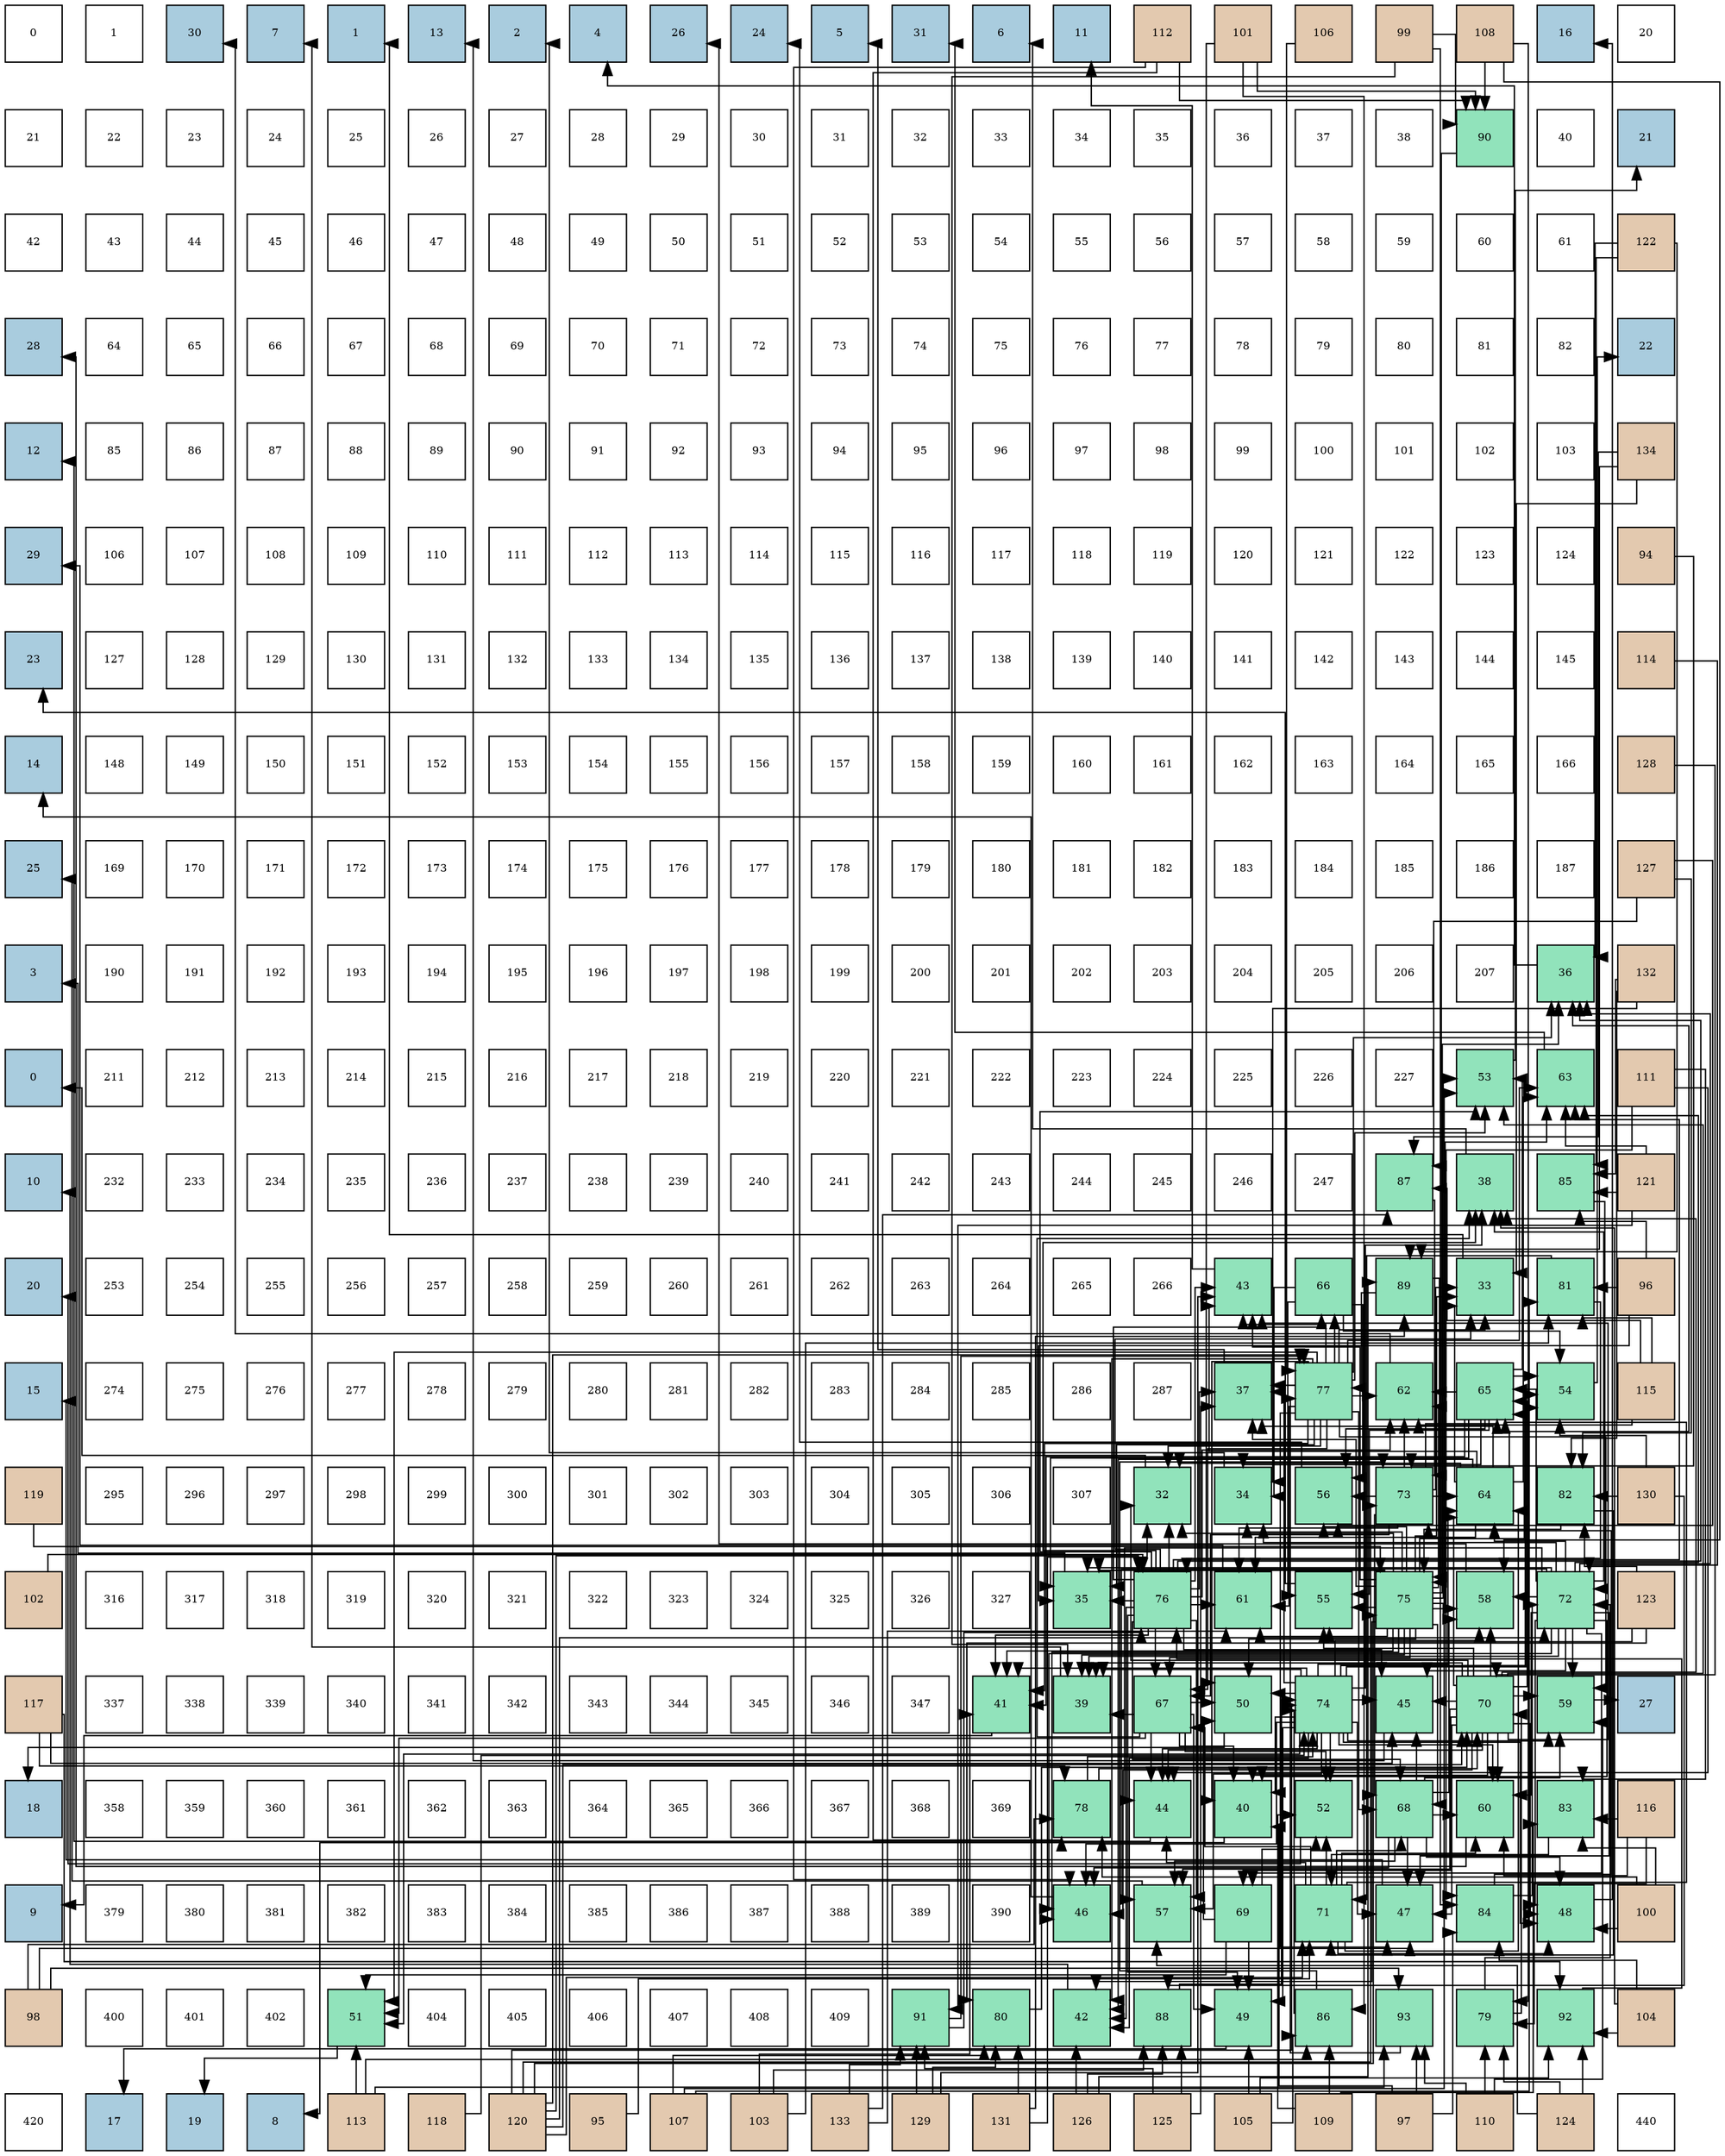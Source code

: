 digraph layout{
 rankdir=TB;
 splines=ortho;
 node [style=filled shape=square fixedsize=true width=0.6];
0[label="0", fontsize=8, fillcolor="#ffffff"];
1[label="1", fontsize=8, fillcolor="#ffffff"];
2[label="30", fontsize=8, fillcolor="#a9ccde"];
3[label="7", fontsize=8, fillcolor="#a9ccde"];
4[label="1", fontsize=8, fillcolor="#a9ccde"];
5[label="13", fontsize=8, fillcolor="#a9ccde"];
6[label="2", fontsize=8, fillcolor="#a9ccde"];
7[label="4", fontsize=8, fillcolor="#a9ccde"];
8[label="26", fontsize=8, fillcolor="#a9ccde"];
9[label="24", fontsize=8, fillcolor="#a9ccde"];
10[label="5", fontsize=8, fillcolor="#a9ccde"];
11[label="31", fontsize=8, fillcolor="#a9ccde"];
12[label="6", fontsize=8, fillcolor="#a9ccde"];
13[label="11", fontsize=8, fillcolor="#a9ccde"];
14[label="112", fontsize=8, fillcolor="#e3c9af"];
15[label="101", fontsize=8, fillcolor="#e3c9af"];
16[label="106", fontsize=8, fillcolor="#e3c9af"];
17[label="99", fontsize=8, fillcolor="#e3c9af"];
18[label="108", fontsize=8, fillcolor="#e3c9af"];
19[label="16", fontsize=8, fillcolor="#a9ccde"];
20[label="20", fontsize=8, fillcolor="#ffffff"];
21[label="21", fontsize=8, fillcolor="#ffffff"];
22[label="22", fontsize=8, fillcolor="#ffffff"];
23[label="23", fontsize=8, fillcolor="#ffffff"];
24[label="24", fontsize=8, fillcolor="#ffffff"];
25[label="25", fontsize=8, fillcolor="#ffffff"];
26[label="26", fontsize=8, fillcolor="#ffffff"];
27[label="27", fontsize=8, fillcolor="#ffffff"];
28[label="28", fontsize=8, fillcolor="#ffffff"];
29[label="29", fontsize=8, fillcolor="#ffffff"];
30[label="30", fontsize=8, fillcolor="#ffffff"];
31[label="31", fontsize=8, fillcolor="#ffffff"];
32[label="32", fontsize=8, fillcolor="#ffffff"];
33[label="33", fontsize=8, fillcolor="#ffffff"];
34[label="34", fontsize=8, fillcolor="#ffffff"];
35[label="35", fontsize=8, fillcolor="#ffffff"];
36[label="36", fontsize=8, fillcolor="#ffffff"];
37[label="37", fontsize=8, fillcolor="#ffffff"];
38[label="38", fontsize=8, fillcolor="#ffffff"];
39[label="90", fontsize=8, fillcolor="#91e3bb"];
40[label="40", fontsize=8, fillcolor="#ffffff"];
41[label="21", fontsize=8, fillcolor="#a9ccde"];
42[label="42", fontsize=8, fillcolor="#ffffff"];
43[label="43", fontsize=8, fillcolor="#ffffff"];
44[label="44", fontsize=8, fillcolor="#ffffff"];
45[label="45", fontsize=8, fillcolor="#ffffff"];
46[label="46", fontsize=8, fillcolor="#ffffff"];
47[label="47", fontsize=8, fillcolor="#ffffff"];
48[label="48", fontsize=8, fillcolor="#ffffff"];
49[label="49", fontsize=8, fillcolor="#ffffff"];
50[label="50", fontsize=8, fillcolor="#ffffff"];
51[label="51", fontsize=8, fillcolor="#ffffff"];
52[label="52", fontsize=8, fillcolor="#ffffff"];
53[label="53", fontsize=8, fillcolor="#ffffff"];
54[label="54", fontsize=8, fillcolor="#ffffff"];
55[label="55", fontsize=8, fillcolor="#ffffff"];
56[label="56", fontsize=8, fillcolor="#ffffff"];
57[label="57", fontsize=8, fillcolor="#ffffff"];
58[label="58", fontsize=8, fillcolor="#ffffff"];
59[label="59", fontsize=8, fillcolor="#ffffff"];
60[label="60", fontsize=8, fillcolor="#ffffff"];
61[label="61", fontsize=8, fillcolor="#ffffff"];
62[label="122", fontsize=8, fillcolor="#e3c9af"];
63[label="28", fontsize=8, fillcolor="#a9ccde"];
64[label="64", fontsize=8, fillcolor="#ffffff"];
65[label="65", fontsize=8, fillcolor="#ffffff"];
66[label="66", fontsize=8, fillcolor="#ffffff"];
67[label="67", fontsize=8, fillcolor="#ffffff"];
68[label="68", fontsize=8, fillcolor="#ffffff"];
69[label="69", fontsize=8, fillcolor="#ffffff"];
70[label="70", fontsize=8, fillcolor="#ffffff"];
71[label="71", fontsize=8, fillcolor="#ffffff"];
72[label="72", fontsize=8, fillcolor="#ffffff"];
73[label="73", fontsize=8, fillcolor="#ffffff"];
74[label="74", fontsize=8, fillcolor="#ffffff"];
75[label="75", fontsize=8, fillcolor="#ffffff"];
76[label="76", fontsize=8, fillcolor="#ffffff"];
77[label="77", fontsize=8, fillcolor="#ffffff"];
78[label="78", fontsize=8, fillcolor="#ffffff"];
79[label="79", fontsize=8, fillcolor="#ffffff"];
80[label="80", fontsize=8, fillcolor="#ffffff"];
81[label="81", fontsize=8, fillcolor="#ffffff"];
82[label="82", fontsize=8, fillcolor="#ffffff"];
83[label="22", fontsize=8, fillcolor="#a9ccde"];
84[label="12", fontsize=8, fillcolor="#a9ccde"];
85[label="85", fontsize=8, fillcolor="#ffffff"];
86[label="86", fontsize=8, fillcolor="#ffffff"];
87[label="87", fontsize=8, fillcolor="#ffffff"];
88[label="88", fontsize=8, fillcolor="#ffffff"];
89[label="89", fontsize=8, fillcolor="#ffffff"];
90[label="90", fontsize=8, fillcolor="#ffffff"];
91[label="91", fontsize=8, fillcolor="#ffffff"];
92[label="92", fontsize=8, fillcolor="#ffffff"];
93[label="93", fontsize=8, fillcolor="#ffffff"];
94[label="94", fontsize=8, fillcolor="#ffffff"];
95[label="95", fontsize=8, fillcolor="#ffffff"];
96[label="96", fontsize=8, fillcolor="#ffffff"];
97[label="97", fontsize=8, fillcolor="#ffffff"];
98[label="98", fontsize=8, fillcolor="#ffffff"];
99[label="99", fontsize=8, fillcolor="#ffffff"];
100[label="100", fontsize=8, fillcolor="#ffffff"];
101[label="101", fontsize=8, fillcolor="#ffffff"];
102[label="102", fontsize=8, fillcolor="#ffffff"];
103[label="103", fontsize=8, fillcolor="#ffffff"];
104[label="134", fontsize=8, fillcolor="#e3c9af"];
105[label="29", fontsize=8, fillcolor="#a9ccde"];
106[label="106", fontsize=8, fillcolor="#ffffff"];
107[label="107", fontsize=8, fillcolor="#ffffff"];
108[label="108", fontsize=8, fillcolor="#ffffff"];
109[label="109", fontsize=8, fillcolor="#ffffff"];
110[label="110", fontsize=8, fillcolor="#ffffff"];
111[label="111", fontsize=8, fillcolor="#ffffff"];
112[label="112", fontsize=8, fillcolor="#ffffff"];
113[label="113", fontsize=8, fillcolor="#ffffff"];
114[label="114", fontsize=8, fillcolor="#ffffff"];
115[label="115", fontsize=8, fillcolor="#ffffff"];
116[label="116", fontsize=8, fillcolor="#ffffff"];
117[label="117", fontsize=8, fillcolor="#ffffff"];
118[label="118", fontsize=8, fillcolor="#ffffff"];
119[label="119", fontsize=8, fillcolor="#ffffff"];
120[label="120", fontsize=8, fillcolor="#ffffff"];
121[label="121", fontsize=8, fillcolor="#ffffff"];
122[label="122", fontsize=8, fillcolor="#ffffff"];
123[label="123", fontsize=8, fillcolor="#ffffff"];
124[label="124", fontsize=8, fillcolor="#ffffff"];
125[label="94", fontsize=8, fillcolor="#e3c9af"];
126[label="23", fontsize=8, fillcolor="#a9ccde"];
127[label="127", fontsize=8, fillcolor="#ffffff"];
128[label="128", fontsize=8, fillcolor="#ffffff"];
129[label="129", fontsize=8, fillcolor="#ffffff"];
130[label="130", fontsize=8, fillcolor="#ffffff"];
131[label="131", fontsize=8, fillcolor="#ffffff"];
132[label="132", fontsize=8, fillcolor="#ffffff"];
133[label="133", fontsize=8, fillcolor="#ffffff"];
134[label="134", fontsize=8, fillcolor="#ffffff"];
135[label="135", fontsize=8, fillcolor="#ffffff"];
136[label="136", fontsize=8, fillcolor="#ffffff"];
137[label="137", fontsize=8, fillcolor="#ffffff"];
138[label="138", fontsize=8, fillcolor="#ffffff"];
139[label="139", fontsize=8, fillcolor="#ffffff"];
140[label="140", fontsize=8, fillcolor="#ffffff"];
141[label="141", fontsize=8, fillcolor="#ffffff"];
142[label="142", fontsize=8, fillcolor="#ffffff"];
143[label="143", fontsize=8, fillcolor="#ffffff"];
144[label="144", fontsize=8, fillcolor="#ffffff"];
145[label="145", fontsize=8, fillcolor="#ffffff"];
146[label="114", fontsize=8, fillcolor="#e3c9af"];
147[label="14", fontsize=8, fillcolor="#a9ccde"];
148[label="148", fontsize=8, fillcolor="#ffffff"];
149[label="149", fontsize=8, fillcolor="#ffffff"];
150[label="150", fontsize=8, fillcolor="#ffffff"];
151[label="151", fontsize=8, fillcolor="#ffffff"];
152[label="152", fontsize=8, fillcolor="#ffffff"];
153[label="153", fontsize=8, fillcolor="#ffffff"];
154[label="154", fontsize=8, fillcolor="#ffffff"];
155[label="155", fontsize=8, fillcolor="#ffffff"];
156[label="156", fontsize=8, fillcolor="#ffffff"];
157[label="157", fontsize=8, fillcolor="#ffffff"];
158[label="158", fontsize=8, fillcolor="#ffffff"];
159[label="159", fontsize=8, fillcolor="#ffffff"];
160[label="160", fontsize=8, fillcolor="#ffffff"];
161[label="161", fontsize=8, fillcolor="#ffffff"];
162[label="162", fontsize=8, fillcolor="#ffffff"];
163[label="163", fontsize=8, fillcolor="#ffffff"];
164[label="164", fontsize=8, fillcolor="#ffffff"];
165[label="165", fontsize=8, fillcolor="#ffffff"];
166[label="166", fontsize=8, fillcolor="#ffffff"];
167[label="128", fontsize=8, fillcolor="#e3c9af"];
168[label="25", fontsize=8, fillcolor="#a9ccde"];
169[label="169", fontsize=8, fillcolor="#ffffff"];
170[label="170", fontsize=8, fillcolor="#ffffff"];
171[label="171", fontsize=8, fillcolor="#ffffff"];
172[label="172", fontsize=8, fillcolor="#ffffff"];
173[label="173", fontsize=8, fillcolor="#ffffff"];
174[label="174", fontsize=8, fillcolor="#ffffff"];
175[label="175", fontsize=8, fillcolor="#ffffff"];
176[label="176", fontsize=8, fillcolor="#ffffff"];
177[label="177", fontsize=8, fillcolor="#ffffff"];
178[label="178", fontsize=8, fillcolor="#ffffff"];
179[label="179", fontsize=8, fillcolor="#ffffff"];
180[label="180", fontsize=8, fillcolor="#ffffff"];
181[label="181", fontsize=8, fillcolor="#ffffff"];
182[label="182", fontsize=8, fillcolor="#ffffff"];
183[label="183", fontsize=8, fillcolor="#ffffff"];
184[label="184", fontsize=8, fillcolor="#ffffff"];
185[label="185", fontsize=8, fillcolor="#ffffff"];
186[label="186", fontsize=8, fillcolor="#ffffff"];
187[label="187", fontsize=8, fillcolor="#ffffff"];
188[label="127", fontsize=8, fillcolor="#e3c9af"];
189[label="3", fontsize=8, fillcolor="#a9ccde"];
190[label="190", fontsize=8, fillcolor="#ffffff"];
191[label="191", fontsize=8, fillcolor="#ffffff"];
192[label="192", fontsize=8, fillcolor="#ffffff"];
193[label="193", fontsize=8, fillcolor="#ffffff"];
194[label="194", fontsize=8, fillcolor="#ffffff"];
195[label="195", fontsize=8, fillcolor="#ffffff"];
196[label="196", fontsize=8, fillcolor="#ffffff"];
197[label="197", fontsize=8, fillcolor="#ffffff"];
198[label="198", fontsize=8, fillcolor="#ffffff"];
199[label="199", fontsize=8, fillcolor="#ffffff"];
200[label="200", fontsize=8, fillcolor="#ffffff"];
201[label="201", fontsize=8, fillcolor="#ffffff"];
202[label="202", fontsize=8, fillcolor="#ffffff"];
203[label="203", fontsize=8, fillcolor="#ffffff"];
204[label="204", fontsize=8, fillcolor="#ffffff"];
205[label="205", fontsize=8, fillcolor="#ffffff"];
206[label="206", fontsize=8, fillcolor="#ffffff"];
207[label="207", fontsize=8, fillcolor="#ffffff"];
208[label="36", fontsize=8, fillcolor="#91e3bb"];
209[label="132", fontsize=8, fillcolor="#e3c9af"];
210[label="0", fontsize=8, fillcolor="#a9ccde"];
211[label="211", fontsize=8, fillcolor="#ffffff"];
212[label="212", fontsize=8, fillcolor="#ffffff"];
213[label="213", fontsize=8, fillcolor="#ffffff"];
214[label="214", fontsize=8, fillcolor="#ffffff"];
215[label="215", fontsize=8, fillcolor="#ffffff"];
216[label="216", fontsize=8, fillcolor="#ffffff"];
217[label="217", fontsize=8, fillcolor="#ffffff"];
218[label="218", fontsize=8, fillcolor="#ffffff"];
219[label="219", fontsize=8, fillcolor="#ffffff"];
220[label="220", fontsize=8, fillcolor="#ffffff"];
221[label="221", fontsize=8, fillcolor="#ffffff"];
222[label="222", fontsize=8, fillcolor="#ffffff"];
223[label="223", fontsize=8, fillcolor="#ffffff"];
224[label="224", fontsize=8, fillcolor="#ffffff"];
225[label="225", fontsize=8, fillcolor="#ffffff"];
226[label="226", fontsize=8, fillcolor="#ffffff"];
227[label="227", fontsize=8, fillcolor="#ffffff"];
228[label="53", fontsize=8, fillcolor="#91e3bb"];
229[label="63", fontsize=8, fillcolor="#91e3bb"];
230[label="111", fontsize=8, fillcolor="#e3c9af"];
231[label="10", fontsize=8, fillcolor="#a9ccde"];
232[label="232", fontsize=8, fillcolor="#ffffff"];
233[label="233", fontsize=8, fillcolor="#ffffff"];
234[label="234", fontsize=8, fillcolor="#ffffff"];
235[label="235", fontsize=8, fillcolor="#ffffff"];
236[label="236", fontsize=8, fillcolor="#ffffff"];
237[label="237", fontsize=8, fillcolor="#ffffff"];
238[label="238", fontsize=8, fillcolor="#ffffff"];
239[label="239", fontsize=8, fillcolor="#ffffff"];
240[label="240", fontsize=8, fillcolor="#ffffff"];
241[label="241", fontsize=8, fillcolor="#ffffff"];
242[label="242", fontsize=8, fillcolor="#ffffff"];
243[label="243", fontsize=8, fillcolor="#ffffff"];
244[label="244", fontsize=8, fillcolor="#ffffff"];
245[label="245", fontsize=8, fillcolor="#ffffff"];
246[label="246", fontsize=8, fillcolor="#ffffff"];
247[label="247", fontsize=8, fillcolor="#ffffff"];
248[label="87", fontsize=8, fillcolor="#91e3bb"];
249[label="38", fontsize=8, fillcolor="#91e3bb"];
250[label="85", fontsize=8, fillcolor="#91e3bb"];
251[label="121", fontsize=8, fillcolor="#e3c9af"];
252[label="20", fontsize=8, fillcolor="#a9ccde"];
253[label="253", fontsize=8, fillcolor="#ffffff"];
254[label="254", fontsize=8, fillcolor="#ffffff"];
255[label="255", fontsize=8, fillcolor="#ffffff"];
256[label="256", fontsize=8, fillcolor="#ffffff"];
257[label="257", fontsize=8, fillcolor="#ffffff"];
258[label="258", fontsize=8, fillcolor="#ffffff"];
259[label="259", fontsize=8, fillcolor="#ffffff"];
260[label="260", fontsize=8, fillcolor="#ffffff"];
261[label="261", fontsize=8, fillcolor="#ffffff"];
262[label="262", fontsize=8, fillcolor="#ffffff"];
263[label="263", fontsize=8, fillcolor="#ffffff"];
264[label="264", fontsize=8, fillcolor="#ffffff"];
265[label="265", fontsize=8, fillcolor="#ffffff"];
266[label="266", fontsize=8, fillcolor="#ffffff"];
267[label="43", fontsize=8, fillcolor="#91e3bb"];
268[label="66", fontsize=8, fillcolor="#91e3bb"];
269[label="89", fontsize=8, fillcolor="#91e3bb"];
270[label="33", fontsize=8, fillcolor="#91e3bb"];
271[label="81", fontsize=8, fillcolor="#91e3bb"];
272[label="96", fontsize=8, fillcolor="#e3c9af"];
273[label="15", fontsize=8, fillcolor="#a9ccde"];
274[label="274", fontsize=8, fillcolor="#ffffff"];
275[label="275", fontsize=8, fillcolor="#ffffff"];
276[label="276", fontsize=8, fillcolor="#ffffff"];
277[label="277", fontsize=8, fillcolor="#ffffff"];
278[label="278", fontsize=8, fillcolor="#ffffff"];
279[label="279", fontsize=8, fillcolor="#ffffff"];
280[label="280", fontsize=8, fillcolor="#ffffff"];
281[label="281", fontsize=8, fillcolor="#ffffff"];
282[label="282", fontsize=8, fillcolor="#ffffff"];
283[label="283", fontsize=8, fillcolor="#ffffff"];
284[label="284", fontsize=8, fillcolor="#ffffff"];
285[label="285", fontsize=8, fillcolor="#ffffff"];
286[label="286", fontsize=8, fillcolor="#ffffff"];
287[label="287", fontsize=8, fillcolor="#ffffff"];
288[label="37", fontsize=8, fillcolor="#91e3bb"];
289[label="77", fontsize=8, fillcolor="#91e3bb"];
290[label="62", fontsize=8, fillcolor="#91e3bb"];
291[label="65", fontsize=8, fillcolor="#91e3bb"];
292[label="54", fontsize=8, fillcolor="#91e3bb"];
293[label="115", fontsize=8, fillcolor="#e3c9af"];
294[label="119", fontsize=8, fillcolor="#e3c9af"];
295[label="295", fontsize=8, fillcolor="#ffffff"];
296[label="296", fontsize=8, fillcolor="#ffffff"];
297[label="297", fontsize=8, fillcolor="#ffffff"];
298[label="298", fontsize=8, fillcolor="#ffffff"];
299[label="299", fontsize=8, fillcolor="#ffffff"];
300[label="300", fontsize=8, fillcolor="#ffffff"];
301[label="301", fontsize=8, fillcolor="#ffffff"];
302[label="302", fontsize=8, fillcolor="#ffffff"];
303[label="303", fontsize=8, fillcolor="#ffffff"];
304[label="304", fontsize=8, fillcolor="#ffffff"];
305[label="305", fontsize=8, fillcolor="#ffffff"];
306[label="306", fontsize=8, fillcolor="#ffffff"];
307[label="307", fontsize=8, fillcolor="#ffffff"];
308[label="32", fontsize=8, fillcolor="#91e3bb"];
309[label="34", fontsize=8, fillcolor="#91e3bb"];
310[label="56", fontsize=8, fillcolor="#91e3bb"];
311[label="73", fontsize=8, fillcolor="#91e3bb"];
312[label="64", fontsize=8, fillcolor="#91e3bb"];
313[label="82", fontsize=8, fillcolor="#91e3bb"];
314[label="130", fontsize=8, fillcolor="#e3c9af"];
315[label="102", fontsize=8, fillcolor="#e3c9af"];
316[label="316", fontsize=8, fillcolor="#ffffff"];
317[label="317", fontsize=8, fillcolor="#ffffff"];
318[label="318", fontsize=8, fillcolor="#ffffff"];
319[label="319", fontsize=8, fillcolor="#ffffff"];
320[label="320", fontsize=8, fillcolor="#ffffff"];
321[label="321", fontsize=8, fillcolor="#ffffff"];
322[label="322", fontsize=8, fillcolor="#ffffff"];
323[label="323", fontsize=8, fillcolor="#ffffff"];
324[label="324", fontsize=8, fillcolor="#ffffff"];
325[label="325", fontsize=8, fillcolor="#ffffff"];
326[label="326", fontsize=8, fillcolor="#ffffff"];
327[label="327", fontsize=8, fillcolor="#ffffff"];
328[label="35", fontsize=8, fillcolor="#91e3bb"];
329[label="76", fontsize=8, fillcolor="#91e3bb"];
330[label="61", fontsize=8, fillcolor="#91e3bb"];
331[label="55", fontsize=8, fillcolor="#91e3bb"];
332[label="75", fontsize=8, fillcolor="#91e3bb"];
333[label="58", fontsize=8, fillcolor="#91e3bb"];
334[label="72", fontsize=8, fillcolor="#91e3bb"];
335[label="123", fontsize=8, fillcolor="#e3c9af"];
336[label="117", fontsize=8, fillcolor="#e3c9af"];
337[label="337", fontsize=8, fillcolor="#ffffff"];
338[label="338", fontsize=8, fillcolor="#ffffff"];
339[label="339", fontsize=8, fillcolor="#ffffff"];
340[label="340", fontsize=8, fillcolor="#ffffff"];
341[label="341", fontsize=8, fillcolor="#ffffff"];
342[label="342", fontsize=8, fillcolor="#ffffff"];
343[label="343", fontsize=8, fillcolor="#ffffff"];
344[label="344", fontsize=8, fillcolor="#ffffff"];
345[label="345", fontsize=8, fillcolor="#ffffff"];
346[label="346", fontsize=8, fillcolor="#ffffff"];
347[label="347", fontsize=8, fillcolor="#ffffff"];
348[label="41", fontsize=8, fillcolor="#91e3bb"];
349[label="39", fontsize=8, fillcolor="#91e3bb"];
350[label="67", fontsize=8, fillcolor="#91e3bb"];
351[label="50", fontsize=8, fillcolor="#91e3bb"];
352[label="74", fontsize=8, fillcolor="#91e3bb"];
353[label="45", fontsize=8, fillcolor="#91e3bb"];
354[label="70", fontsize=8, fillcolor="#91e3bb"];
355[label="59", fontsize=8, fillcolor="#91e3bb"];
356[label="27", fontsize=8, fillcolor="#a9ccde"];
357[label="18", fontsize=8, fillcolor="#a9ccde"];
358[label="358", fontsize=8, fillcolor="#ffffff"];
359[label="359", fontsize=8, fillcolor="#ffffff"];
360[label="360", fontsize=8, fillcolor="#ffffff"];
361[label="361", fontsize=8, fillcolor="#ffffff"];
362[label="362", fontsize=8, fillcolor="#ffffff"];
363[label="363", fontsize=8, fillcolor="#ffffff"];
364[label="364", fontsize=8, fillcolor="#ffffff"];
365[label="365", fontsize=8, fillcolor="#ffffff"];
366[label="366", fontsize=8, fillcolor="#ffffff"];
367[label="367", fontsize=8, fillcolor="#ffffff"];
368[label="368", fontsize=8, fillcolor="#ffffff"];
369[label="369", fontsize=8, fillcolor="#ffffff"];
370[label="78", fontsize=8, fillcolor="#91e3bb"];
371[label="44", fontsize=8, fillcolor="#91e3bb"];
372[label="40", fontsize=8, fillcolor="#91e3bb"];
373[label="52", fontsize=8, fillcolor="#91e3bb"];
374[label="68", fontsize=8, fillcolor="#91e3bb"];
375[label="60", fontsize=8, fillcolor="#91e3bb"];
376[label="83", fontsize=8, fillcolor="#91e3bb"];
377[label="116", fontsize=8, fillcolor="#e3c9af"];
378[label="9", fontsize=8, fillcolor="#a9ccde"];
379[label="379", fontsize=8, fillcolor="#ffffff"];
380[label="380", fontsize=8, fillcolor="#ffffff"];
381[label="381", fontsize=8, fillcolor="#ffffff"];
382[label="382", fontsize=8, fillcolor="#ffffff"];
383[label="383", fontsize=8, fillcolor="#ffffff"];
384[label="384", fontsize=8, fillcolor="#ffffff"];
385[label="385", fontsize=8, fillcolor="#ffffff"];
386[label="386", fontsize=8, fillcolor="#ffffff"];
387[label="387", fontsize=8, fillcolor="#ffffff"];
388[label="388", fontsize=8, fillcolor="#ffffff"];
389[label="389", fontsize=8, fillcolor="#ffffff"];
390[label="390", fontsize=8, fillcolor="#ffffff"];
391[label="46", fontsize=8, fillcolor="#91e3bb"];
392[label="57", fontsize=8, fillcolor="#91e3bb"];
393[label="69", fontsize=8, fillcolor="#91e3bb"];
394[label="71", fontsize=8, fillcolor="#91e3bb"];
395[label="47", fontsize=8, fillcolor="#91e3bb"];
396[label="84", fontsize=8, fillcolor="#91e3bb"];
397[label="48", fontsize=8, fillcolor="#91e3bb"];
398[label="100", fontsize=8, fillcolor="#e3c9af"];
399[label="98", fontsize=8, fillcolor="#e3c9af"];
400[label="400", fontsize=8, fillcolor="#ffffff"];
401[label="401", fontsize=8, fillcolor="#ffffff"];
402[label="402", fontsize=8, fillcolor="#ffffff"];
403[label="51", fontsize=8, fillcolor="#91e3bb"];
404[label="404", fontsize=8, fillcolor="#ffffff"];
405[label="405", fontsize=8, fillcolor="#ffffff"];
406[label="406", fontsize=8, fillcolor="#ffffff"];
407[label="407", fontsize=8, fillcolor="#ffffff"];
408[label="408", fontsize=8, fillcolor="#ffffff"];
409[label="409", fontsize=8, fillcolor="#ffffff"];
410[label="91", fontsize=8, fillcolor="#91e3bb"];
411[label="80", fontsize=8, fillcolor="#91e3bb"];
412[label="42", fontsize=8, fillcolor="#91e3bb"];
413[label="88", fontsize=8, fillcolor="#91e3bb"];
414[label="49", fontsize=8, fillcolor="#91e3bb"];
415[label="86", fontsize=8, fillcolor="#91e3bb"];
416[label="93", fontsize=8, fillcolor="#91e3bb"];
417[label="79", fontsize=8, fillcolor="#91e3bb"];
418[label="92", fontsize=8, fillcolor="#91e3bb"];
419[label="104", fontsize=8, fillcolor="#e3c9af"];
420[label="420", fontsize=8, fillcolor="#ffffff"];
421[label="17", fontsize=8, fillcolor="#a9ccde"];
422[label="19", fontsize=8, fillcolor="#a9ccde"];
423[label="8", fontsize=8, fillcolor="#a9ccde"];
424[label="113", fontsize=8, fillcolor="#e3c9af"];
425[label="118", fontsize=8, fillcolor="#e3c9af"];
426[label="120", fontsize=8, fillcolor="#e3c9af"];
427[label="95", fontsize=8, fillcolor="#e3c9af"];
428[label="107", fontsize=8, fillcolor="#e3c9af"];
429[label="103", fontsize=8, fillcolor="#e3c9af"];
430[label="133", fontsize=8, fillcolor="#e3c9af"];
431[label="129", fontsize=8, fillcolor="#e3c9af"];
432[label="131", fontsize=8, fillcolor="#e3c9af"];
433[label="126", fontsize=8, fillcolor="#e3c9af"];
434[label="125", fontsize=8, fillcolor="#e3c9af"];
435[label="105", fontsize=8, fillcolor="#e3c9af"];
436[label="109", fontsize=8, fillcolor="#e3c9af"];
437[label="97", fontsize=8, fillcolor="#e3c9af"];
438[label="110", fontsize=8, fillcolor="#e3c9af"];
439[label="124", fontsize=8, fillcolor="#e3c9af"];
440[label="440", fontsize=8, fillcolor="#ffffff"];
edge [constraint=false, style=vis];308 -> 210;
270 -> 4;
309 -> 6;
328 -> 189;
208 -> 7;
288 -> 10;
249 -> 12;
349 -> 3;
372 -> 423;
348 -> 378;
412 -> 231;
267 -> 13;
371 -> 84;
353 -> 5;
391 -> 147;
395 -> 273;
397 -> 19;
414 -> 421;
351 -> 357;
403 -> 422;
373 -> 252;
228 -> 41;
292 -> 83;
331 -> 126;
310 -> 9;
392 -> 168;
333 -> 8;
355 -> 356;
375 -> 63;
330 -> 105;
290 -> 2;
229 -> 11;
312 -> 308;
312 -> 270;
312 -> 208;
312 -> 288;
312 -> 412;
312 -> 267;
312 -> 330;
312 -> 229;
291 -> 309;
291 -> 328;
291 -> 348;
291 -> 228;
291 -> 292;
291 -> 331;
291 -> 310;
291 -> 290;
268 -> 309;
268 -> 292;
268 -> 331;
268 -> 310;
350 -> 249;
350 -> 349;
350 -> 372;
350 -> 371;
350 -> 414;
350 -> 351;
350 -> 403;
350 -> 373;
374 -> 353;
374 -> 391;
374 -> 395;
374 -> 397;
374 -> 392;
374 -> 333;
374 -> 355;
374 -> 375;
393 -> 414;
393 -> 351;
393 -> 403;
393 -> 373;
354 -> 308;
354 -> 249;
354 -> 349;
354 -> 372;
354 -> 267;
354 -> 371;
354 -> 353;
354 -> 391;
354 -> 395;
354 -> 397;
354 -> 228;
354 -> 331;
354 -> 392;
354 -> 333;
354 -> 355;
354 -> 375;
354 -> 312;
354 -> 291;
354 -> 393;
394 -> 371;
394 -> 397;
394 -> 373;
394 -> 375;
394 -> 312;
394 -> 291;
394 -> 350;
394 -> 374;
334 -> 309;
334 -> 328;
334 -> 208;
334 -> 249;
334 -> 349;
334 -> 372;
334 -> 371;
334 -> 353;
334 -> 391;
334 -> 395;
334 -> 397;
334 -> 392;
334 -> 333;
334 -> 355;
334 -> 375;
334 -> 229;
334 -> 312;
334 -> 291;
334 -> 393;
311 -> 270;
311 -> 310;
311 -> 330;
311 -> 290;
311 -> 312;
311 -> 291;
311 -> 350;
311 -> 374;
352 -> 288;
352 -> 249;
352 -> 349;
352 -> 372;
352 -> 348;
352 -> 412;
352 -> 371;
352 -> 353;
352 -> 391;
352 -> 395;
352 -> 397;
352 -> 414;
352 -> 351;
352 -> 403;
352 -> 373;
352 -> 292;
352 -> 392;
352 -> 333;
352 -> 355;
352 -> 375;
352 -> 312;
352 -> 291;
332 -> 308;
332 -> 270;
332 -> 309;
332 -> 328;
332 -> 208;
332 -> 288;
332 -> 349;
332 -> 348;
332 -> 412;
332 -> 267;
332 -> 391;
332 -> 351;
332 -> 228;
332 -> 292;
332 -> 331;
332 -> 310;
332 -> 333;
332 -> 330;
332 -> 290;
332 -> 229;
332 -> 350;
332 -> 374;
329 -> 308;
329 -> 270;
329 -> 328;
329 -> 208;
329 -> 288;
329 -> 249;
329 -> 348;
329 -> 412;
329 -> 267;
329 -> 353;
329 -> 414;
329 -> 228;
329 -> 392;
329 -> 330;
329 -> 290;
329 -> 229;
329 -> 268;
329 -> 350;
329 -> 374;
289 -> 308;
289 -> 270;
289 -> 328;
289 -> 208;
289 -> 288;
289 -> 372;
289 -> 348;
289 -> 412;
289 -> 267;
289 -> 395;
289 -> 403;
289 -> 228;
289 -> 355;
289 -> 330;
289 -> 290;
289 -> 229;
289 -> 268;
289 -> 350;
289 -> 374;
370 -> 354;
370 -> 352;
417 -> 354;
417 -> 334;
411 -> 354;
271 -> 394;
271 -> 329;
313 -> 394;
313 -> 332;
376 -> 394;
396 -> 334;
396 -> 311;
250 -> 334;
415 -> 311;
415 -> 352;
248 -> 311;
413 -> 352;
269 -> 332;
269 -> 289;
39 -> 332;
410 -> 329;
410 -> 289;
418 -> 329;
416 -> 289;
125 -> 311;
427 -> 394;
272 -> 328;
272 -> 271;
272 -> 250;
437 -> 372;
437 -> 396;
437 -> 416;
399 -> 395;
399 -> 370;
399 -> 416;
17 -> 349;
17 -> 396;
17 -> 39;
398 -> 397;
398 -> 370;
398 -> 376;
15 -> 351;
15 -> 415;
15 -> 39;
315 -> 329;
429 -> 348;
429 -> 271;
429 -> 413;
419 -> 249;
419 -> 396;
419 -> 418;
435 -> 414;
435 -> 415;
435 -> 418;
16 -> 289;
428 -> 228;
428 -> 411;
428 -> 271;
18 -> 333;
18 -> 417;
18 -> 39;
436 -> 373;
436 -> 376;
436 -> 415;
438 -> 355;
438 -> 417;
438 -> 416;
230 -> 371;
230 -> 376;
230 -> 396;
14 -> 391;
14 -> 370;
14 -> 39;
424 -> 403;
424 -> 415;
424 -> 416;
146 -> 334;
293 -> 290;
293 -> 271;
293 -> 248;
377 -> 375;
377 -> 417;
377 -> 376;
336 -> 353;
336 -> 370;
336 -> 418;
425 -> 352;
294 -> 332;
426 -> 354;
426 -> 394;
426 -> 334;
426 -> 311;
426 -> 352;
426 -> 332;
426 -> 329;
426 -> 289;
251 -> 229;
251 -> 250;
251 -> 410;
62 -> 208;
62 -> 250;
62 -> 269;
335 -> 331;
335 -> 411;
335 -> 313;
439 -> 392;
439 -> 417;
439 -> 418;
434 -> 288;
434 -> 413;
434 -> 410;
433 -> 412;
433 -> 413;
433 -> 269;
188 -> 310;
188 -> 313;
188 -> 248;
167 -> 354;
431 -> 267;
431 -> 411;
431 -> 410;
314 -> 292;
314 -> 313;
314 -> 413;
432 -> 308;
432 -> 411;
432 -> 269;
209 -> 309;
209 -> 313;
209 -> 250;
430 -> 330;
430 -> 248;
430 -> 410;
104 -> 270;
104 -> 248;
104 -> 269;
edge [constraint=true, style=invis];
0 -> 21 -> 42 -> 63 -> 84 -> 105 -> 126 -> 147 -> 168 -> 189 -> 210 -> 231 -> 252 -> 273 -> 294 -> 315 -> 336 -> 357 -> 378 -> 399 -> 420;
1 -> 22 -> 43 -> 64 -> 85 -> 106 -> 127 -> 148 -> 169 -> 190 -> 211 -> 232 -> 253 -> 274 -> 295 -> 316 -> 337 -> 358 -> 379 -> 400 -> 421;
2 -> 23 -> 44 -> 65 -> 86 -> 107 -> 128 -> 149 -> 170 -> 191 -> 212 -> 233 -> 254 -> 275 -> 296 -> 317 -> 338 -> 359 -> 380 -> 401 -> 422;
3 -> 24 -> 45 -> 66 -> 87 -> 108 -> 129 -> 150 -> 171 -> 192 -> 213 -> 234 -> 255 -> 276 -> 297 -> 318 -> 339 -> 360 -> 381 -> 402 -> 423;
4 -> 25 -> 46 -> 67 -> 88 -> 109 -> 130 -> 151 -> 172 -> 193 -> 214 -> 235 -> 256 -> 277 -> 298 -> 319 -> 340 -> 361 -> 382 -> 403 -> 424;
5 -> 26 -> 47 -> 68 -> 89 -> 110 -> 131 -> 152 -> 173 -> 194 -> 215 -> 236 -> 257 -> 278 -> 299 -> 320 -> 341 -> 362 -> 383 -> 404 -> 425;
6 -> 27 -> 48 -> 69 -> 90 -> 111 -> 132 -> 153 -> 174 -> 195 -> 216 -> 237 -> 258 -> 279 -> 300 -> 321 -> 342 -> 363 -> 384 -> 405 -> 426;
7 -> 28 -> 49 -> 70 -> 91 -> 112 -> 133 -> 154 -> 175 -> 196 -> 217 -> 238 -> 259 -> 280 -> 301 -> 322 -> 343 -> 364 -> 385 -> 406 -> 427;
8 -> 29 -> 50 -> 71 -> 92 -> 113 -> 134 -> 155 -> 176 -> 197 -> 218 -> 239 -> 260 -> 281 -> 302 -> 323 -> 344 -> 365 -> 386 -> 407 -> 428;
9 -> 30 -> 51 -> 72 -> 93 -> 114 -> 135 -> 156 -> 177 -> 198 -> 219 -> 240 -> 261 -> 282 -> 303 -> 324 -> 345 -> 366 -> 387 -> 408 -> 429;
10 -> 31 -> 52 -> 73 -> 94 -> 115 -> 136 -> 157 -> 178 -> 199 -> 220 -> 241 -> 262 -> 283 -> 304 -> 325 -> 346 -> 367 -> 388 -> 409 -> 430;
11 -> 32 -> 53 -> 74 -> 95 -> 116 -> 137 -> 158 -> 179 -> 200 -> 221 -> 242 -> 263 -> 284 -> 305 -> 326 -> 347 -> 368 -> 389 -> 410 -> 431;
12 -> 33 -> 54 -> 75 -> 96 -> 117 -> 138 -> 159 -> 180 -> 201 -> 222 -> 243 -> 264 -> 285 -> 306 -> 327 -> 348 -> 369 -> 390 -> 411 -> 432;
13 -> 34 -> 55 -> 76 -> 97 -> 118 -> 139 -> 160 -> 181 -> 202 -> 223 -> 244 -> 265 -> 286 -> 307 -> 328 -> 349 -> 370 -> 391 -> 412 -> 433;
14 -> 35 -> 56 -> 77 -> 98 -> 119 -> 140 -> 161 -> 182 -> 203 -> 224 -> 245 -> 266 -> 287 -> 308 -> 329 -> 350 -> 371 -> 392 -> 413 -> 434;
15 -> 36 -> 57 -> 78 -> 99 -> 120 -> 141 -> 162 -> 183 -> 204 -> 225 -> 246 -> 267 -> 288 -> 309 -> 330 -> 351 -> 372 -> 393 -> 414 -> 435;
16 -> 37 -> 58 -> 79 -> 100 -> 121 -> 142 -> 163 -> 184 -> 205 -> 226 -> 247 -> 268 -> 289 -> 310 -> 331 -> 352 -> 373 -> 394 -> 415 -> 436;
17 -> 38 -> 59 -> 80 -> 101 -> 122 -> 143 -> 164 -> 185 -> 206 -> 227 -> 248 -> 269 -> 290 -> 311 -> 332 -> 353 -> 374 -> 395 -> 416 -> 437;
18 -> 39 -> 60 -> 81 -> 102 -> 123 -> 144 -> 165 -> 186 -> 207 -> 228 -> 249 -> 270 -> 291 -> 312 -> 333 -> 354 -> 375 -> 396 -> 417 -> 438;
19 -> 40 -> 61 -> 82 -> 103 -> 124 -> 145 -> 166 -> 187 -> 208 -> 229 -> 250 -> 271 -> 292 -> 313 -> 334 -> 355 -> 376 -> 397 -> 418 -> 439;
20 -> 41 -> 62 -> 83 -> 104 -> 125 -> 146 -> 167 -> 188 -> 209 -> 230 -> 251 -> 272 -> 293 -> 314 -> 335 -> 356 -> 377 -> 398 -> 419 -> 440;
rank = same {0 -> 1 -> 2 -> 3 -> 4 -> 5 -> 6 -> 7 -> 8 -> 9 -> 10 -> 11 -> 12 -> 13 -> 14 -> 15 -> 16 -> 17 -> 18 -> 19 -> 20};
rank = same {21 -> 22 -> 23 -> 24 -> 25 -> 26 -> 27 -> 28 -> 29 -> 30 -> 31 -> 32 -> 33 -> 34 -> 35 -> 36 -> 37 -> 38 -> 39 -> 40 -> 41};
rank = same {42 -> 43 -> 44 -> 45 -> 46 -> 47 -> 48 -> 49 -> 50 -> 51 -> 52 -> 53 -> 54 -> 55 -> 56 -> 57 -> 58 -> 59 -> 60 -> 61 -> 62};
rank = same {63 -> 64 -> 65 -> 66 -> 67 -> 68 -> 69 -> 70 -> 71 -> 72 -> 73 -> 74 -> 75 -> 76 -> 77 -> 78 -> 79 -> 80 -> 81 -> 82 -> 83};
rank = same {84 -> 85 -> 86 -> 87 -> 88 -> 89 -> 90 -> 91 -> 92 -> 93 -> 94 -> 95 -> 96 -> 97 -> 98 -> 99 -> 100 -> 101 -> 102 -> 103 -> 104};
rank = same {105 -> 106 -> 107 -> 108 -> 109 -> 110 -> 111 -> 112 -> 113 -> 114 -> 115 -> 116 -> 117 -> 118 -> 119 -> 120 -> 121 -> 122 -> 123 -> 124 -> 125};
rank = same {126 -> 127 -> 128 -> 129 -> 130 -> 131 -> 132 -> 133 -> 134 -> 135 -> 136 -> 137 -> 138 -> 139 -> 140 -> 141 -> 142 -> 143 -> 144 -> 145 -> 146};
rank = same {147 -> 148 -> 149 -> 150 -> 151 -> 152 -> 153 -> 154 -> 155 -> 156 -> 157 -> 158 -> 159 -> 160 -> 161 -> 162 -> 163 -> 164 -> 165 -> 166 -> 167};
rank = same {168 -> 169 -> 170 -> 171 -> 172 -> 173 -> 174 -> 175 -> 176 -> 177 -> 178 -> 179 -> 180 -> 181 -> 182 -> 183 -> 184 -> 185 -> 186 -> 187 -> 188};
rank = same {189 -> 190 -> 191 -> 192 -> 193 -> 194 -> 195 -> 196 -> 197 -> 198 -> 199 -> 200 -> 201 -> 202 -> 203 -> 204 -> 205 -> 206 -> 207 -> 208 -> 209};
rank = same {210 -> 211 -> 212 -> 213 -> 214 -> 215 -> 216 -> 217 -> 218 -> 219 -> 220 -> 221 -> 222 -> 223 -> 224 -> 225 -> 226 -> 227 -> 228 -> 229 -> 230};
rank = same {231 -> 232 -> 233 -> 234 -> 235 -> 236 -> 237 -> 238 -> 239 -> 240 -> 241 -> 242 -> 243 -> 244 -> 245 -> 246 -> 247 -> 248 -> 249 -> 250 -> 251};
rank = same {252 -> 253 -> 254 -> 255 -> 256 -> 257 -> 258 -> 259 -> 260 -> 261 -> 262 -> 263 -> 264 -> 265 -> 266 -> 267 -> 268 -> 269 -> 270 -> 271 -> 272};
rank = same {273 -> 274 -> 275 -> 276 -> 277 -> 278 -> 279 -> 280 -> 281 -> 282 -> 283 -> 284 -> 285 -> 286 -> 287 -> 288 -> 289 -> 290 -> 291 -> 292 -> 293};
rank = same {294 -> 295 -> 296 -> 297 -> 298 -> 299 -> 300 -> 301 -> 302 -> 303 -> 304 -> 305 -> 306 -> 307 -> 308 -> 309 -> 310 -> 311 -> 312 -> 313 -> 314};
rank = same {315 -> 316 -> 317 -> 318 -> 319 -> 320 -> 321 -> 322 -> 323 -> 324 -> 325 -> 326 -> 327 -> 328 -> 329 -> 330 -> 331 -> 332 -> 333 -> 334 -> 335};
rank = same {336 -> 337 -> 338 -> 339 -> 340 -> 341 -> 342 -> 343 -> 344 -> 345 -> 346 -> 347 -> 348 -> 349 -> 350 -> 351 -> 352 -> 353 -> 354 -> 355 -> 356};
rank = same {357 -> 358 -> 359 -> 360 -> 361 -> 362 -> 363 -> 364 -> 365 -> 366 -> 367 -> 368 -> 369 -> 370 -> 371 -> 372 -> 373 -> 374 -> 375 -> 376 -> 377};
rank = same {378 -> 379 -> 380 -> 381 -> 382 -> 383 -> 384 -> 385 -> 386 -> 387 -> 388 -> 389 -> 390 -> 391 -> 392 -> 393 -> 394 -> 395 -> 396 -> 397 -> 398};
rank = same {399 -> 400 -> 401 -> 402 -> 403 -> 404 -> 405 -> 406 -> 407 -> 408 -> 409 -> 410 -> 411 -> 412 -> 413 -> 414 -> 415 -> 416 -> 417 -> 418 -> 419};
rank = same {420 -> 421 -> 422 -> 423 -> 424 -> 425 -> 426 -> 427 -> 428 -> 429 -> 430 -> 431 -> 432 -> 433 -> 434 -> 435 -> 436 -> 437 -> 438 -> 439 -> 440};
}